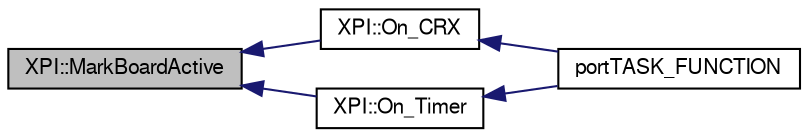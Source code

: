 digraph G
{
  bgcolor="transparent";
  edge [fontname="FreeSans",fontsize=10,labelfontname="FreeSans",labelfontsize=10];
  node [fontname="FreeSans",fontsize=10,shape=record];
  rankdir=LR;
  Node1 [label="XPI::MarkBoardActive",height=0.2,width=0.4,color="black", fillcolor="grey75", style="filled" fontcolor="black"];
  Node1 -> Node2 [dir=back,color="midnightblue",fontsize=10,style="solid",fontname="FreeSans"];
  Node2 [label="XPI::On_CRX",height=0.2,width=0.4,color="black",URL="$class_x_p_i.html#1c73bd96ebc42e8f5e14bb05c8cd3c86"];
  Node2 -> Node3 [dir=back,color="midnightblue",fontsize=10,style="solid",fontname="FreeSans"];
  Node3 [label="portTASK_FUNCTION",height=0.2,width=0.4,color="black",URL="$sam7xpud_8cpp.html#53afc651bc94988b4b1644f21f16b515"];
  Node1 -> Node4 [dir=back,color="midnightblue",fontsize=10,style="solid",fontname="FreeSans"];
  Node4 [label="XPI::On_Timer",height=0.2,width=0.4,color="black",URL="$class_x_p_i.html#efca43b014ac7287f1ee782a2db45682"];
  Node4 -> Node3 [dir=back,color="midnightblue",fontsize=10,style="solid",fontname="FreeSans"];
}
